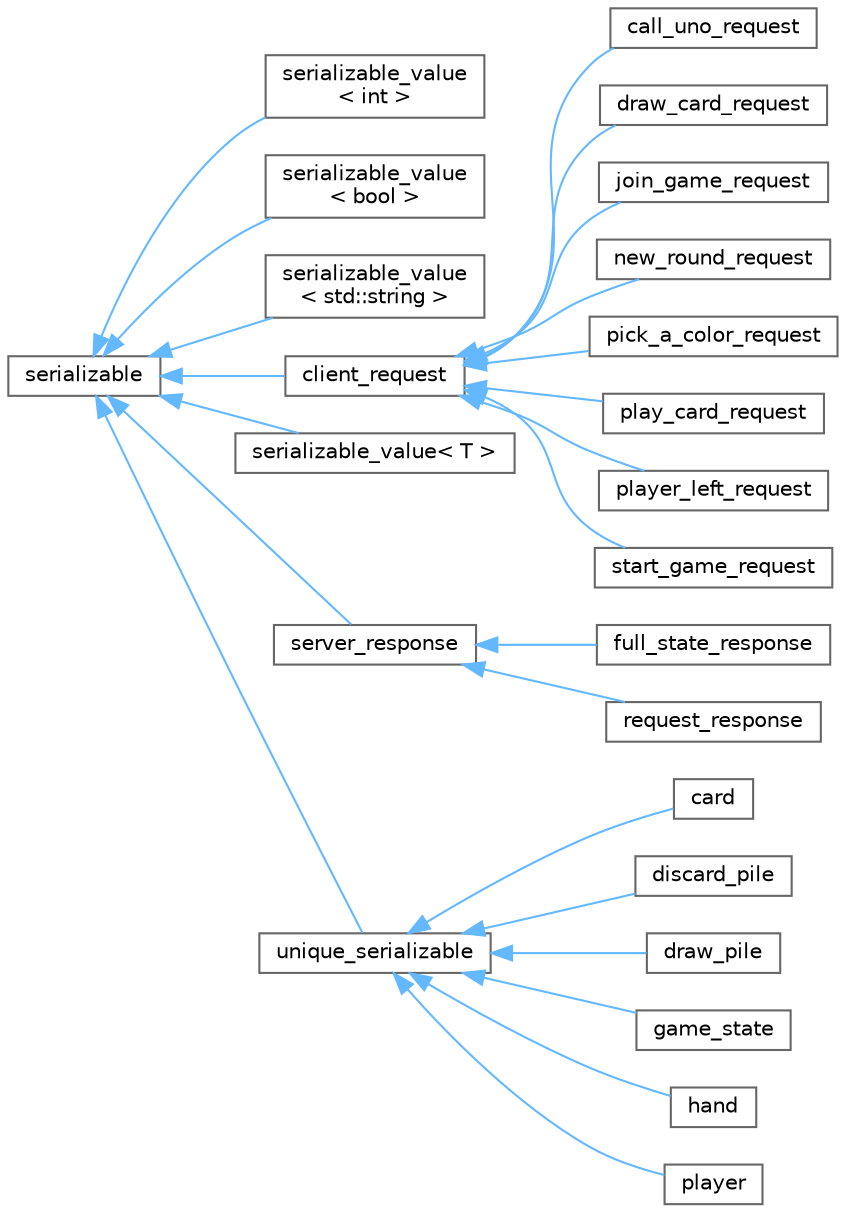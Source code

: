 digraph "Graphical Class Hierarchy"
{
 // LATEX_PDF_SIZE
  bgcolor="transparent";
  edge [fontname=Helvetica,fontsize=10,labelfontname=Helvetica,labelfontsize=10];
  node [fontname=Helvetica,fontsize=10,shape=box,height=0.2,width=0.4];
  rankdir="LR";
  Node0 [id="Node000000",label="serializable",height=0.2,width=0.4,color="grey40", fillcolor="white", style="filled",URL="$classserializable.html",tooltip=" "];
  Node0 -> Node1 [id="edge1_Node000000_Node000001",dir="back",color="steelblue1",style="solid",tooltip=" "];
  Node1 [id="Node000001",label="serializable_value\l\< int \>",height=0.2,width=0.4,color="grey40", fillcolor="white", style="filled",URL="$classserializable__value.html",tooltip=" "];
  Node0 -> Node2 [id="edge2_Node000000_Node000002",dir="back",color="steelblue1",style="solid",tooltip=" "];
  Node2 [id="Node000002",label="serializable_value\l\< bool \>",height=0.2,width=0.4,color="grey40", fillcolor="white", style="filled",URL="$classserializable__value.html",tooltip=" "];
  Node0 -> Node3 [id="edge3_Node000000_Node000003",dir="back",color="steelblue1",style="solid",tooltip=" "];
  Node3 [id="Node000003",label="serializable_value\l\< std::string \>",height=0.2,width=0.4,color="grey40", fillcolor="white", style="filled",URL="$classserializable__value.html",tooltip=" "];
  Node0 -> Node4 [id="edge4_Node000000_Node000004",dir="back",color="steelblue1",style="solid",tooltip=" "];
  Node4 [id="Node000004",label="client_request",height=0.2,width=0.4,color="grey40", fillcolor="white", style="filled",URL="$classclient__request.html",tooltip=" "];
  Node4 -> Node5 [id="edge5_Node000004_Node000005",dir="back",color="steelblue1",style="solid",tooltip=" "];
  Node5 [id="Node000005",label="call_uno_request",height=0.2,width=0.4,color="grey40", fillcolor="white", style="filled",URL="$classcall__uno__request.html",tooltip=" "];
  Node4 -> Node6 [id="edge6_Node000004_Node000006",dir="back",color="steelblue1",style="solid",tooltip=" "];
  Node6 [id="Node000006",label="draw_card_request",height=0.2,width=0.4,color="grey40", fillcolor="white", style="filled",URL="$classdraw__card__request.html",tooltip=" "];
  Node4 -> Node7 [id="edge7_Node000004_Node000007",dir="back",color="steelblue1",style="solid",tooltip=" "];
  Node7 [id="Node000007",label="join_game_request",height=0.2,width=0.4,color="grey40", fillcolor="white", style="filled",URL="$classjoin__game__request.html",tooltip=" "];
  Node4 -> Node8 [id="edge8_Node000004_Node000008",dir="back",color="steelblue1",style="solid",tooltip=" "];
  Node8 [id="Node000008",label="new_round_request",height=0.2,width=0.4,color="grey40", fillcolor="white", style="filled",URL="$classnew__round__request.html",tooltip=" "];
  Node4 -> Node9 [id="edge9_Node000004_Node000009",dir="back",color="steelblue1",style="solid",tooltip=" "];
  Node9 [id="Node000009",label="pick_a_color_request",height=0.2,width=0.4,color="grey40", fillcolor="white", style="filled",URL="$classpick__a__color__request.html",tooltip=" "];
  Node4 -> Node10 [id="edge10_Node000004_Node000010",dir="back",color="steelblue1",style="solid",tooltip=" "];
  Node10 [id="Node000010",label="play_card_request",height=0.2,width=0.4,color="grey40", fillcolor="white", style="filled",URL="$classplay__card__request.html",tooltip=" "];
  Node4 -> Node11 [id="edge11_Node000004_Node000011",dir="back",color="steelblue1",style="solid",tooltip=" "];
  Node11 [id="Node000011",label="player_left_request",height=0.2,width=0.4,color="grey40", fillcolor="white", style="filled",URL="$classplayer__left__request.html",tooltip=" "];
  Node4 -> Node12 [id="edge12_Node000004_Node000012",dir="back",color="steelblue1",style="solid",tooltip=" "];
  Node12 [id="Node000012",label="start_game_request",height=0.2,width=0.4,color="grey40", fillcolor="white", style="filled",URL="$classstart__game__request.html",tooltip=" "];
  Node0 -> Node13 [id="edge13_Node000000_Node000013",dir="back",color="steelblue1",style="solid",tooltip=" "];
  Node13 [id="Node000013",label="serializable_value\< T \>",height=0.2,width=0.4,color="grey40", fillcolor="white", style="filled",URL="$classserializable__value.html",tooltip=" "];
  Node0 -> Node14 [id="edge14_Node000000_Node000014",dir="back",color="steelblue1",style="solid",tooltip=" "];
  Node14 [id="Node000014",label="server_response",height=0.2,width=0.4,color="grey40", fillcolor="white", style="filled",URL="$classserver__response.html",tooltip=" "];
  Node14 -> Node15 [id="edge15_Node000014_Node000015",dir="back",color="steelblue1",style="solid",tooltip=" "];
  Node15 [id="Node000015",label="full_state_response",height=0.2,width=0.4,color="grey40", fillcolor="white", style="filled",URL="$classfull__state__response.html",tooltip=" "];
  Node14 -> Node16 [id="edge16_Node000014_Node000016",dir="back",color="steelblue1",style="solid",tooltip=" "];
  Node16 [id="Node000016",label="request_response",height=0.2,width=0.4,color="grey40", fillcolor="white", style="filled",URL="$classrequest__response.html",tooltip=" "];
  Node0 -> Node17 [id="edge17_Node000000_Node000017",dir="back",color="steelblue1",style="solid",tooltip=" "];
  Node17 [id="Node000017",label="unique_serializable",height=0.2,width=0.4,color="grey40", fillcolor="white", style="filled",URL="$classunique__serializable.html",tooltip=" "];
  Node17 -> Node18 [id="edge18_Node000017_Node000018",dir="back",color="steelblue1",style="solid",tooltip=" "];
  Node18 [id="Node000018",label="card",height=0.2,width=0.4,color="grey40", fillcolor="white", style="filled",URL="$classcard.html",tooltip=" "];
  Node17 -> Node19 [id="edge19_Node000017_Node000019",dir="back",color="steelblue1",style="solid",tooltip=" "];
  Node19 [id="Node000019",label="discard_pile",height=0.2,width=0.4,color="grey40", fillcolor="white", style="filled",URL="$classdiscard__pile.html",tooltip=" "];
  Node17 -> Node20 [id="edge20_Node000017_Node000020",dir="back",color="steelblue1",style="solid",tooltip=" "];
  Node20 [id="Node000020",label="draw_pile",height=0.2,width=0.4,color="grey40", fillcolor="white", style="filled",URL="$classdraw__pile.html",tooltip=" "];
  Node17 -> Node21 [id="edge21_Node000017_Node000021",dir="back",color="steelblue1",style="solid",tooltip=" "];
  Node21 [id="Node000021",label="game_state",height=0.2,width=0.4,color="grey40", fillcolor="white", style="filled",URL="$classgame__state.html",tooltip=" "];
  Node17 -> Node22 [id="edge22_Node000017_Node000022",dir="back",color="steelblue1",style="solid",tooltip=" "];
  Node22 [id="Node000022",label="hand",height=0.2,width=0.4,color="grey40", fillcolor="white", style="filled",URL="$classhand.html",tooltip=" "];
  Node17 -> Node23 [id="edge23_Node000017_Node000023",dir="back",color="steelblue1",style="solid",tooltip=" "];
  Node23 [id="Node000023",label="player",height=0.2,width=0.4,color="grey40", fillcolor="white", style="filled",URL="$classplayer.html",tooltip=" "];
}
